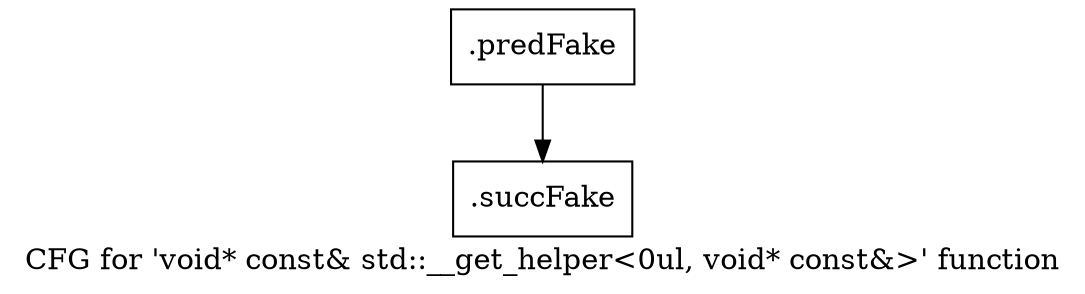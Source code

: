digraph "CFG for 'void* const& std::__get_helper\<0ul, void* const&\>' function" {
	label="CFG for 'void* const& std::__get_helper\<0ul, void* const&\>' function";

	Node0x52164c0 [shape=record,filename="",linenumber="",label="{.predFake}"];
	Node0x52164c0 -> Node0x52d1ae0[ callList="" memoryops="" filename="/home/akhilkushe/Xilinx/Vitis_HLS/2021.2/tps/lnx64/gcc-6.2.0/lib/gcc/x86_64-pc-linux-gnu/6.2.0/../../../../include/c++/6.2.0/tuple" execusionnum="1"];
	Node0x52d1ae0 [shape=record,filename="/home/akhilkushe/Xilinx/Vitis_HLS/2021.2/tps/lnx64/gcc-6.2.0/lib/gcc/x86_64-pc-linux-gnu/6.2.0/../../../../include/c++/6.2.0/tuple",linenumber="1244",label="{.succFake}"];
}
